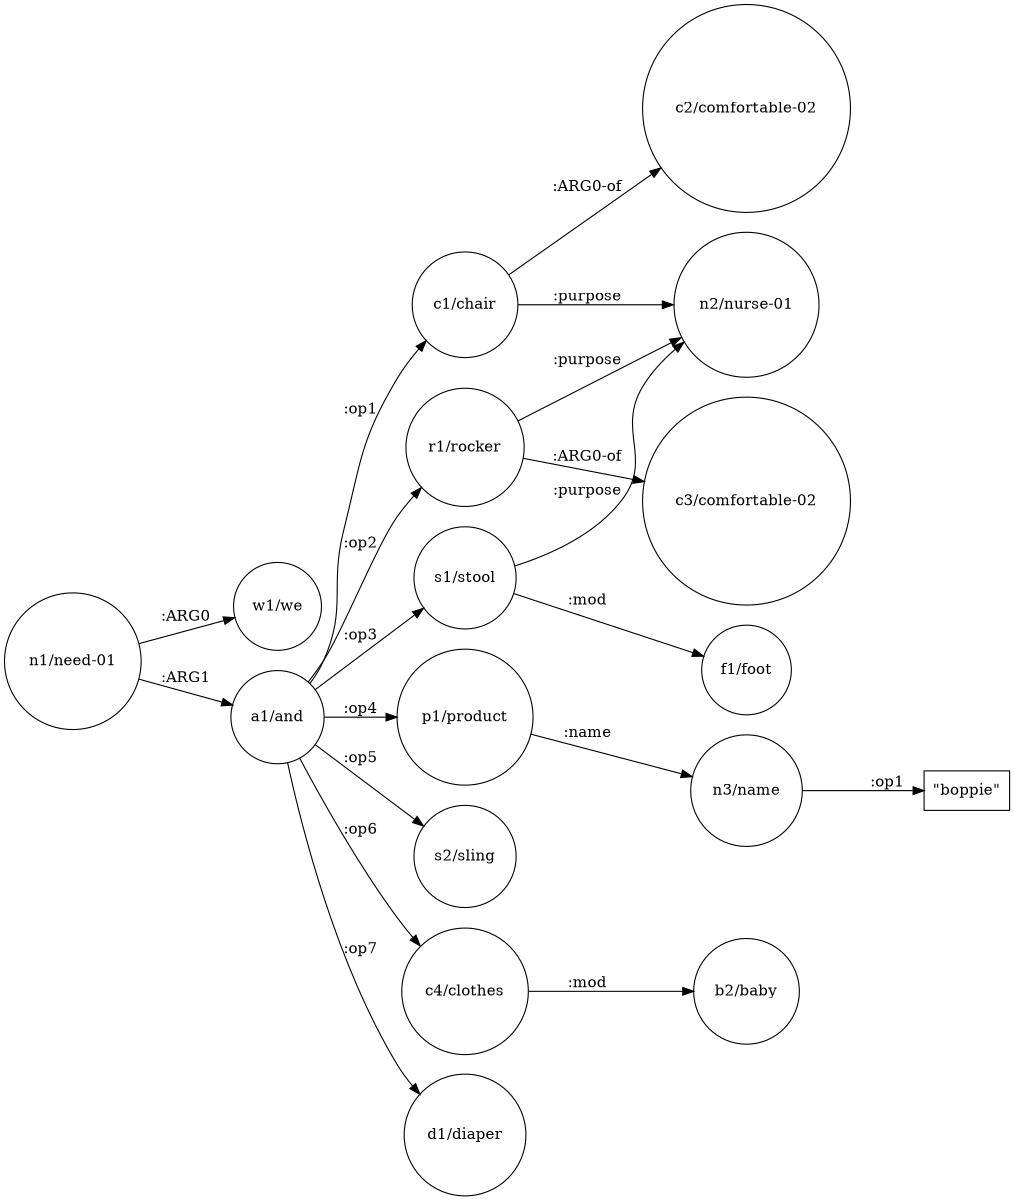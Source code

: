 digraph amr_graph {
	rankdir=LR size="12,8"
	n1 [label="n1/need-01" shape=circle]
	w1 [label="w1/we" shape=circle]
	a1 [label="a1/and" shape=circle]
	c1 [label="c1/chair" shape=circle]
	c2 [label="c2/comfortable-02" shape=circle]
	n2 [label="n2/nurse-01" shape=circle]
	r1 [label="r1/rocker" shape=circle]
	c3 [label="c3/comfortable-02" shape=circle]
	s1 [label="s1/stool" shape=circle]
	f1 [label="f1/foot" shape=circle]
	p1 [label="p1/product" shape=circle]
	n3 [label="n3/name" shape=circle]
	s2 [label="s2/sling" shape=circle]
	c4 [label="c4/clothes" shape=circle]
	b2 [label="b2/baby" shape=circle]
	d1 [label="d1/diaper" shape=circle]
	n1 -> w1 [label=":ARG0"]
	n1 -> a1 [label=":ARG1"]
	a1 -> c1 [label=":op1"]
	c1 -> c2 [label=":ARG0-of"]
	c1 -> n2 [label=":purpose"]
	a1 -> r1 [label=":op2"]
	r1 -> c3 [label=":ARG0-of"]
	r1 -> n2 [label=":purpose"]
	a1 -> s1 [label=":op3"]
	s1 -> f1 [label=":mod"]
	s1 -> n2 [label=":purpose"]
	a1 -> p1 [label=":op4"]
	p1 -> n3 [label=":name"]
	a1 -> s2 [label=":op5"]
	a1 -> c4 [label=":op6"]
	c4 -> b2 [label=":mod"]
	a1 -> d1 [label=":op7"]
	node_0 [label="\"boppie\"" shape=rectangle]
	n3 -> node_0 [label=":op1"]
}
